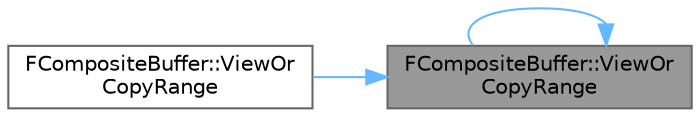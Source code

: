 digraph "FCompositeBuffer::ViewOrCopyRange"
{
 // INTERACTIVE_SVG=YES
 // LATEX_PDF_SIZE
  bgcolor="transparent";
  edge [fontname=Helvetica,fontsize=10,labelfontname=Helvetica,labelfontsize=10];
  node [fontname=Helvetica,fontsize=10,shape=box,height=0.2,width=0.4];
  rankdir="RL";
  Node1 [id="Node000001",label="FCompositeBuffer::ViewOr\lCopyRange",height=0.2,width=0.4,color="gray40", fillcolor="grey60", style="filled", fontcolor="black",tooltip="Returns a view of the range if contained by one segment, otherwise a view of a copy of the range."];
  Node1 -> Node1 [id="edge1_Node000001_Node000001",dir="back",color="steelblue1",style="solid",tooltip=" "];
  Node1 -> Node2 [id="edge2_Node000001_Node000002",dir="back",color="steelblue1",style="solid",tooltip=" "];
  Node2 [id="Node000002",label="FCompositeBuffer::ViewOr\lCopyRange",height=0.2,width=0.4,color="grey40", fillcolor="white", style="filled",URL="$d3/d5b/classFCompositeBuffer.html#a75bf15c360596b117997ec3a932eae61",tooltip=" "];
}

